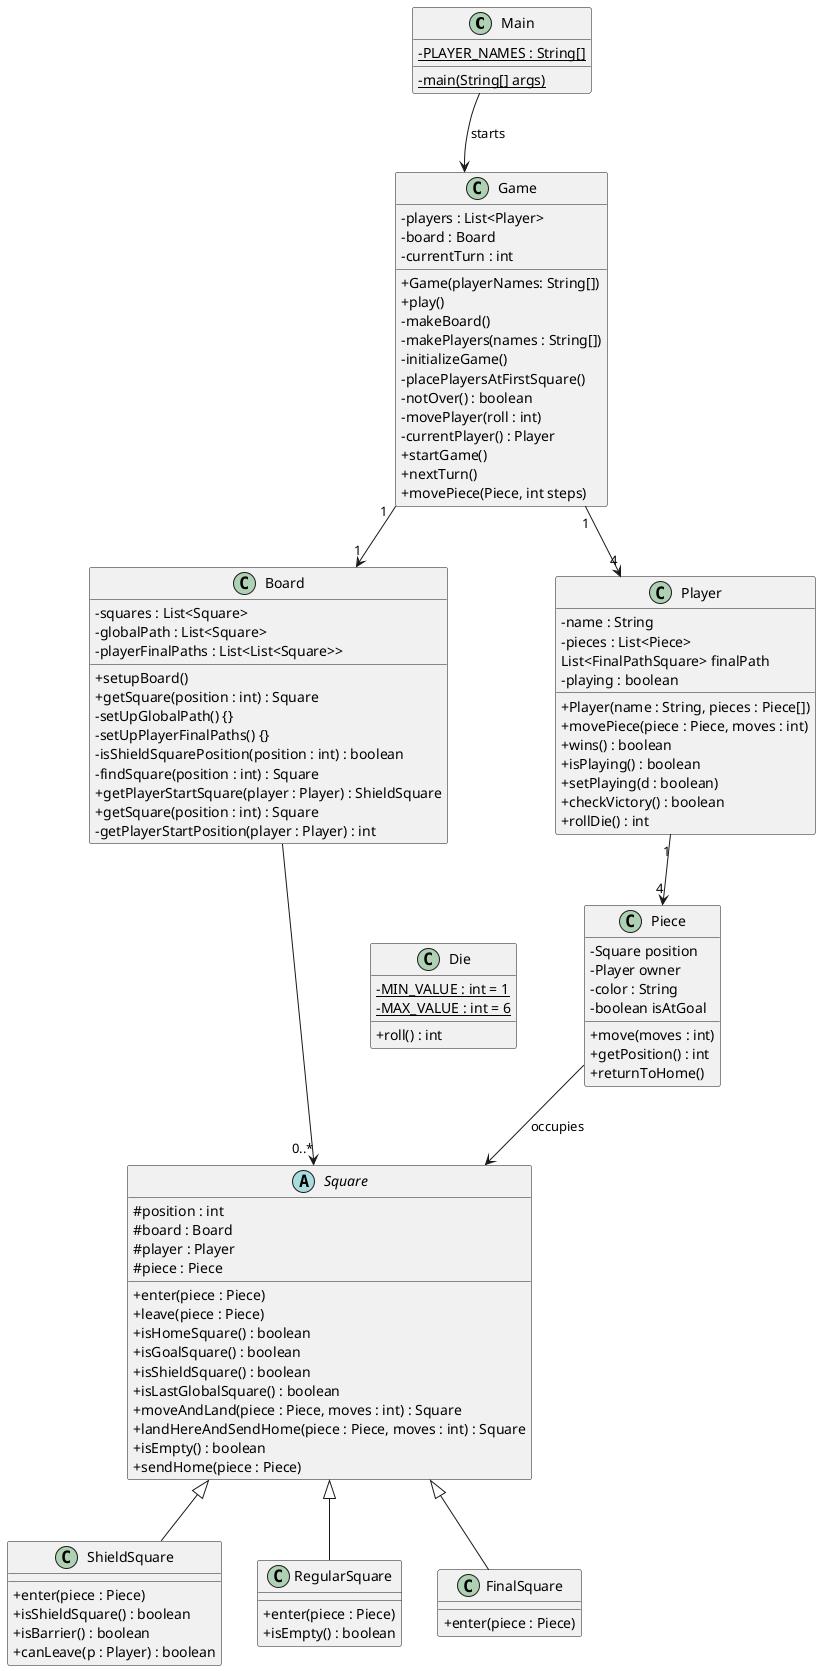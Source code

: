 @startuml
skinparam classAttributeIconSize 0

class Main {
- {static} PLAYER_NAMES : String[]
- {static} main(String[] args)
}

class Game {
    - players : List<Player>
    - board : Board
    - currentTurn : int

    + Game(playerNames: String[])
    + play()
    - makeBoard()
    - makePlayers(names : String[])
    - initializeGame()
    - placePlayersAtFirstSquare()
    - notOver() : boolean
    - movePlayer(roll : int)
    - currentPlayer() : Player
    + startGame()
    + nextTurn()
    + movePiece(Piece, int steps)
}

class Board {
    - squares : List<Square>
    + setupBoard()
    + getSquare(position : int) : Square
    - globalPath : List<Square>
    - playerFinalPaths : List<List<Square>>
    - setUpGlobalPath() {}
    - setUpPlayerFinalPaths() {}
    - isShieldSquarePosition(position : int) : boolean
    - findSquare(position : int) : Square
    + getPlayerStartSquare(player : Player) : ShieldSquare
    + getSquare(position : int) : Square
    - getPlayerStartPosition(player : Player) : int
}

class Piece {
    - Square position
    - Player owner
    - color : String
    - boolean isAtGoal
    + move(moves : int)
    + getPosition() : int
    + returnToHome()
}

class Player {
    - name : String
    - pieces : List<Piece>
    List<FinalPathSquare> finalPath
    - playing : boolean
    + Player(name : String, pieces : Piece[])
    + movePiece(piece : Piece, moves : int)
    + wins() : boolean
    + isPlaying() : boolean
    + setPlaying(d : boolean)
    + checkVictory() : boolean
    + rollDie() : int
}

class Die {
    - {static} MIN_VALUE : int = 1
    - {static} MAX_VALUE : int = 6
    + roll() : int
}

'interface ISquare {
'    + enter(Piece piece)
'    + leave(Piece piece)
'    + isHomeSquare() : boolean
'    + isGoalSquare() : boolean
'    + isShieldSquare() : boolean
'    + isLastGlobalSquare() : boolean
'    + moveAndLand(piece : Piece, moves : int) : Square
'    + landHereAndSendHome(piece : Piece, moves : int) : Square
'    + isEmpty() : boolean
'    + sendHome(piece : Piece)
'}

abstract class Square {
    # position : int
    # board : Board
    # player : Player
    # piece : Piece
    + enter(piece : Piece)
    + leave(piece : Piece)
    + isHomeSquare() : boolean
    + isGoalSquare() : boolean
    + isShieldSquare() : boolean
    + isLastGlobalSquare() : boolean
    + moveAndLand(piece : Piece, moves : int) : Square
    + landHereAndSendHome(piece : Piece, moves : int) : Square
    + isEmpty() : boolean
    + sendHome(piece : Piece)
}

class ShieldSquare extends Square {
    + enter(piece : Piece)
    + isShieldSquare() : boolean
    + isBarrier() : boolean
    + canLeave(p : Player) : boolean
}

class RegularSquare extends Square {
    + enter(piece : Piece)
    + isEmpty() : boolean
}

class FinalSquare extends Square {
    + enter(piece : Piece)
}

Main --> Game : starts
Game "1" --> "4" Player
Game "1" --> "1" Board
Player "1" --> "4" Piece
Piece --> Square : occupies
Board --> "0..*" Square

Main -[hidden]down-> Game
Game -[hidden]down-> Die
Board -[hidden]down-> Die
@enduml
